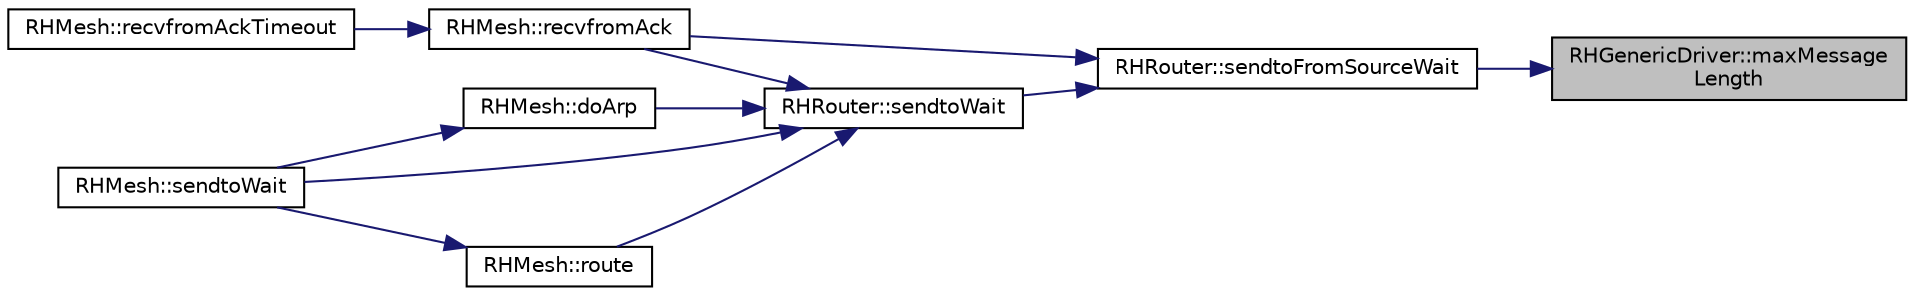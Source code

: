 digraph "RHGenericDriver::maxMessageLength"
{
 // LATEX_PDF_SIZE
  edge [fontname="Helvetica",fontsize="10",labelfontname="Helvetica",labelfontsize="10"];
  node [fontname="Helvetica",fontsize="10",shape=record];
  rankdir="RL";
  Node1 [label="RHGenericDriver::maxMessage\lLength",height=0.2,width=0.4,color="black", fillcolor="grey75", style="filled", fontcolor="black",tooltip=" "];
  Node1 -> Node2 [dir="back",color="midnightblue",fontsize="10",style="solid",fontname="Helvetica"];
  Node2 [label="RHRouter::sendtoFromSourceWait",height=0.2,width=0.4,color="black", fillcolor="white", style="filled",URL="$class_r_h_router.html#a04ae267662e9f3c4629f0e7469d387c7",tooltip=" "];
  Node2 -> Node3 [dir="back",color="midnightblue",fontsize="10",style="solid",fontname="Helvetica"];
  Node3 [label="RHMesh::recvfromAck",height=0.2,width=0.4,color="black", fillcolor="white", style="filled",URL="$class_r_h_mesh.html#ae39d1157f0fbf26a6a9457aaefcc7092",tooltip=" "];
  Node3 -> Node4 [dir="back",color="midnightblue",fontsize="10",style="solid",fontname="Helvetica"];
  Node4 [label="RHMesh::recvfromAckTimeout",height=0.2,width=0.4,color="black", fillcolor="white", style="filled",URL="$class_r_h_mesh.html#ad9865f97a80de0566d892286fb0be069",tooltip=" "];
  Node2 -> Node5 [dir="back",color="midnightblue",fontsize="10",style="solid",fontname="Helvetica"];
  Node5 [label="RHRouter::sendtoWait",height=0.2,width=0.4,color="black", fillcolor="white", style="filled",URL="$class_r_h_router.html#a7ac935defd2418f45a4d9f391f7e0384",tooltip=" "];
  Node5 -> Node6 [dir="back",color="midnightblue",fontsize="10",style="solid",fontname="Helvetica"];
  Node6 [label="RHMesh::doArp",height=0.2,width=0.4,color="black", fillcolor="white", style="filled",URL="$class_r_h_mesh.html#a13cdddb49480defaf287bd3a7a16b298",tooltip=" "];
  Node6 -> Node7 [dir="back",color="midnightblue",fontsize="10",style="solid",fontname="Helvetica"];
  Node7 [label="RHMesh::sendtoWait",height=0.2,width=0.4,color="black", fillcolor="white", style="filled",URL="$class_r_h_mesh.html#a9dcb42be25d06b69a85e27189822fbc6",tooltip=" "];
  Node5 -> Node3 [dir="back",color="midnightblue",fontsize="10",style="solid",fontname="Helvetica"];
  Node5 -> Node8 [dir="back",color="midnightblue",fontsize="10",style="solid",fontname="Helvetica"];
  Node8 [label="RHMesh::route",height=0.2,width=0.4,color="black", fillcolor="white", style="filled",URL="$class_r_h_mesh.html#a006494be8fd2e2d7c160b58473714043",tooltip=" "];
  Node8 -> Node7 [dir="back",color="midnightblue",fontsize="10",style="solid",fontname="Helvetica"];
  Node5 -> Node7 [dir="back",color="midnightblue",fontsize="10",style="solid",fontname="Helvetica"];
}

